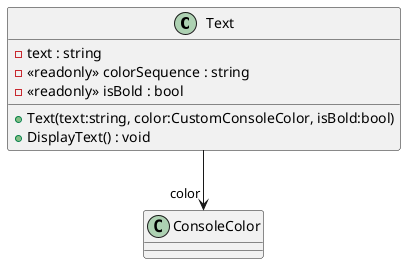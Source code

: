@startuml
class Text {
    - text : string
    - <<readonly>> colorSequence : string
    - <<readonly>> isBold : bool
    + Text(text:string, color:CustomConsoleColor, isBold:bool)
    + DisplayText() : void
}
Text --> "color" ConsoleColor
@enduml
